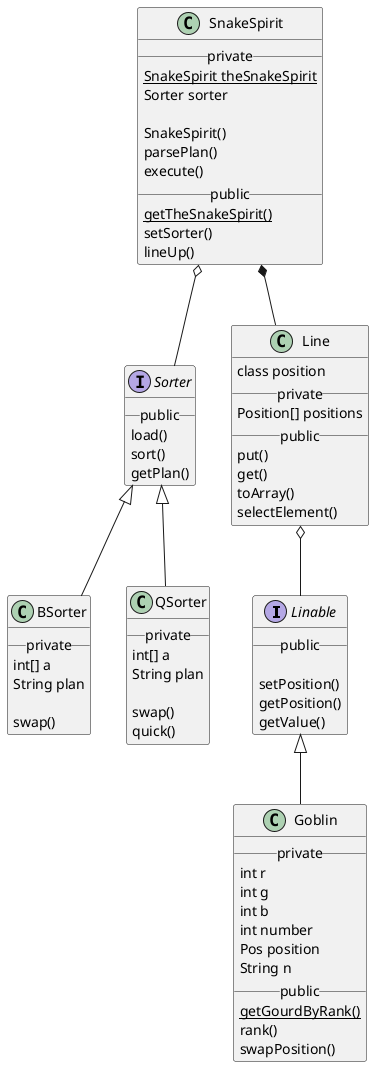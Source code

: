 @startuml character2

interface Linable{
__ public __

    setPosition()
    getPosition()
    getValue()
}

interface Sorter{
__ public __
    load()
    sort()
    getPlan()
}

class BSorter{
__ private __
    int[] a
    String plan

    swap()
}

class QSorter{
__ private __
    int[] a
    String plan

    swap()
    quick()
}

class Line {
    class position
__ private __
    Position[] positions
__ public __
    put()
    get()
    toArray()
    selectElement()
}

class SnakeSpirit{
__ private __
    {static}SnakeSpirit theSnakeSpirit
    Sorter sorter

    SnakeSpirit()
    parsePlan()
    execute()
__ public __
    {static}getTheSnakeSpirit()
    setSorter()
    lineUp()
}

class Goblin{
__ private __
    int r
    int g
    int b
    int number
    Pos position
    String n
__ public __
    {static}getGourdByRank()
    rank()
    swapPosition()
}

Sorter <|-- BSorter
Sorter <|-- QSorter
Linable <|-- Goblin
Line o-- Linable
SnakeSpirit o-- Sorter
SnakeSpirit *-- Line
@enduml